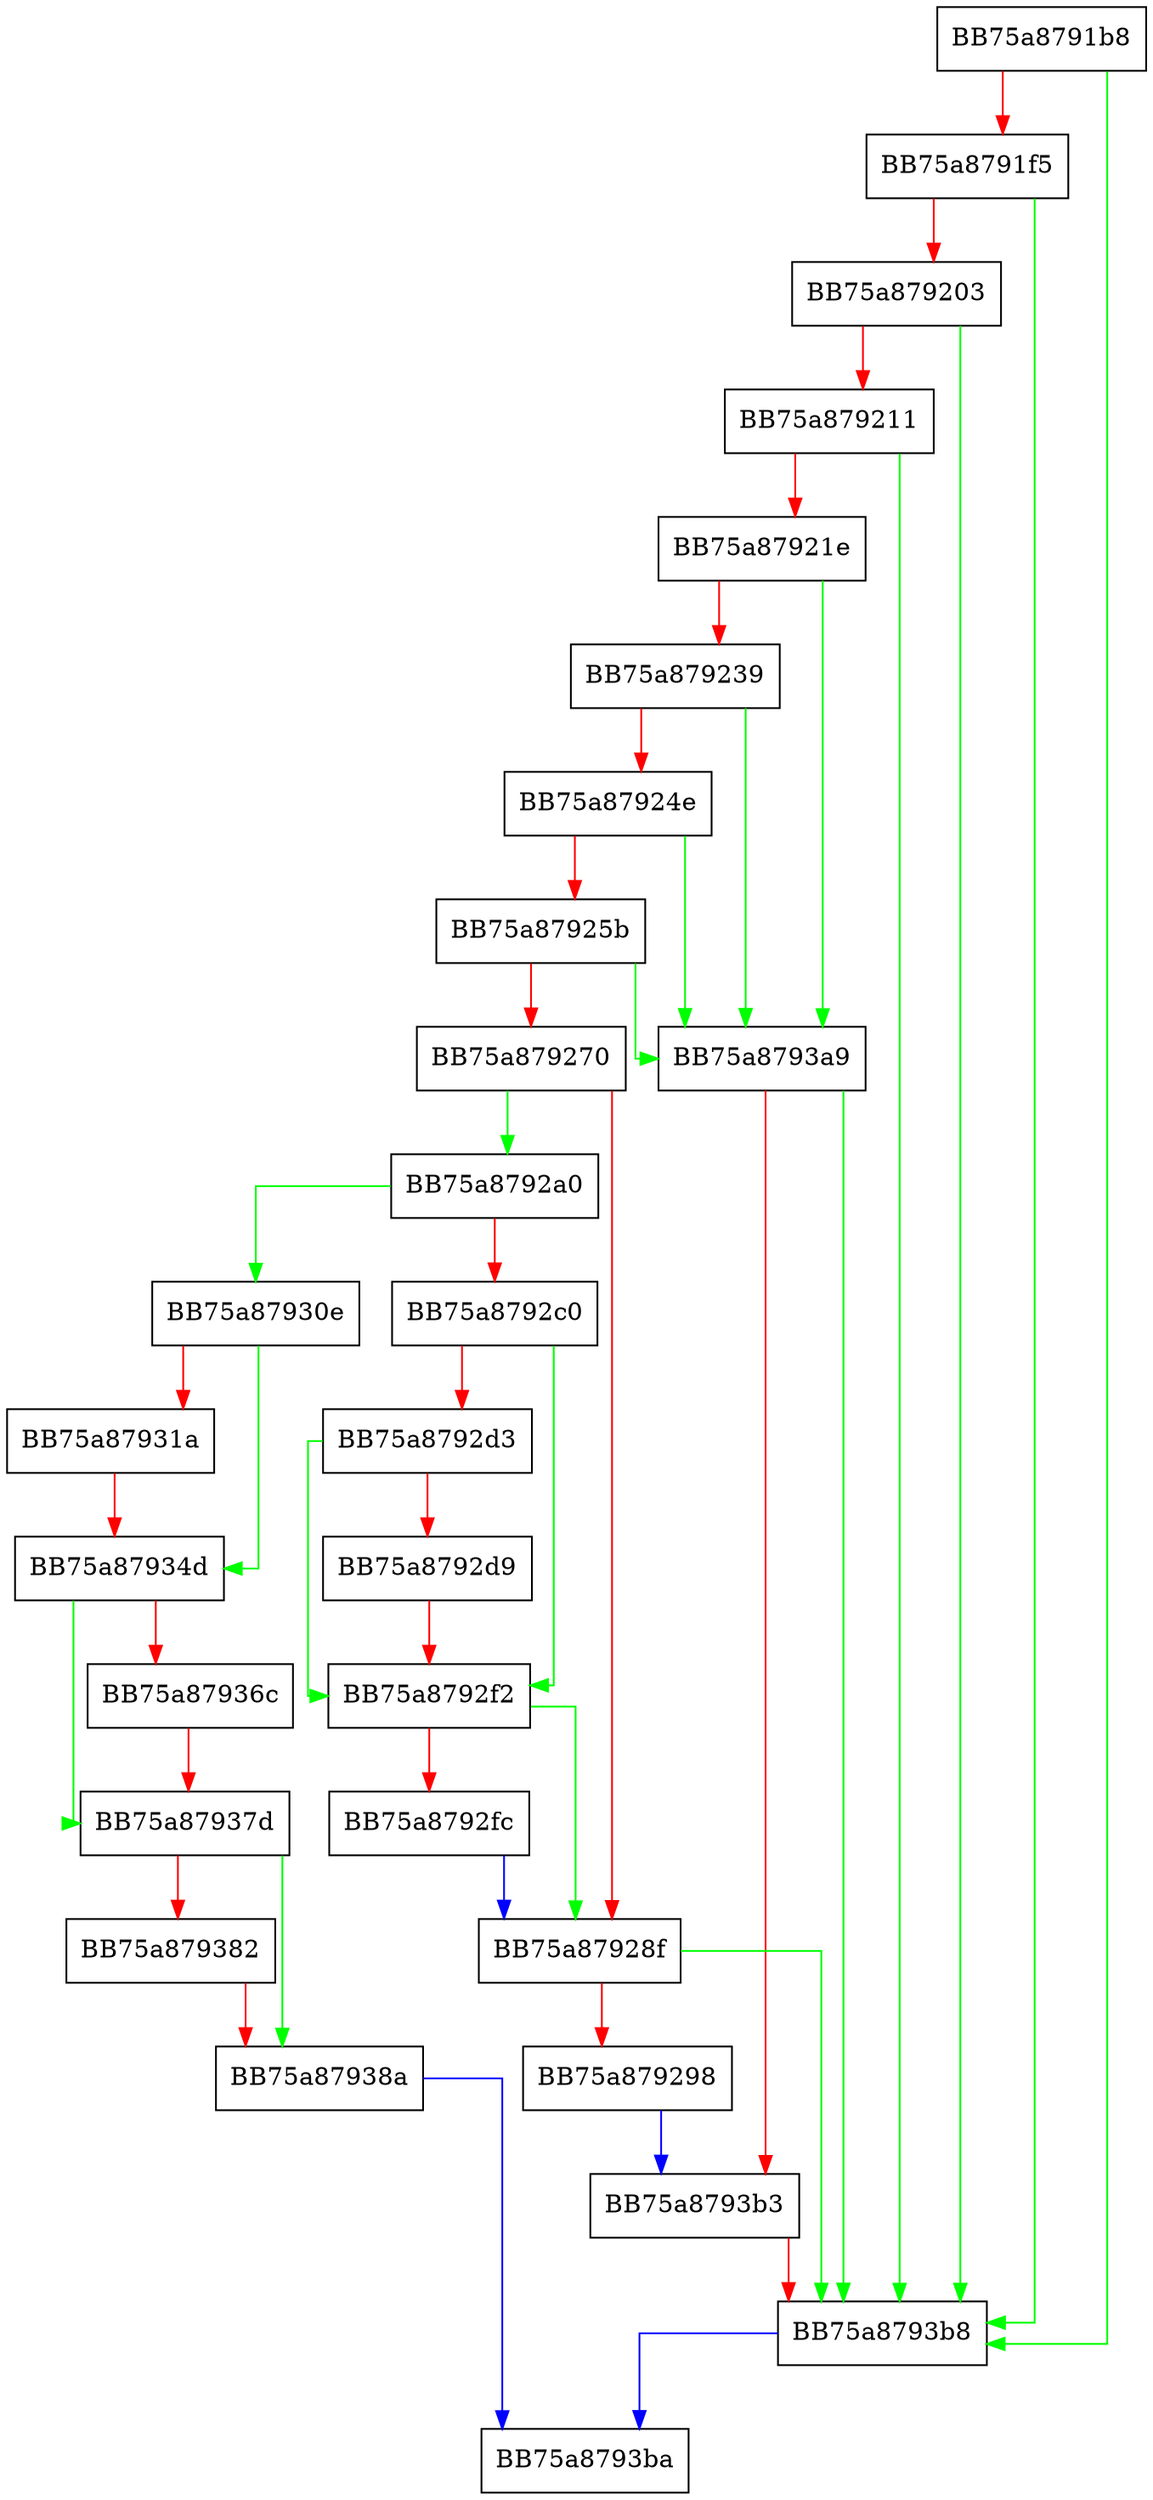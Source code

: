 digraph PopulateAppleCertificates {
  node [shape="box"];
  graph [splines=ortho];
  BB75a8791b8 -> BB75a8793b8 [color="green"];
  BB75a8791b8 -> BB75a8791f5 [color="red"];
  BB75a8791f5 -> BB75a8793b8 [color="green"];
  BB75a8791f5 -> BB75a879203 [color="red"];
  BB75a879203 -> BB75a8793b8 [color="green"];
  BB75a879203 -> BB75a879211 [color="red"];
  BB75a879211 -> BB75a8793b8 [color="green"];
  BB75a879211 -> BB75a87921e [color="red"];
  BB75a87921e -> BB75a8793a9 [color="green"];
  BB75a87921e -> BB75a879239 [color="red"];
  BB75a879239 -> BB75a8793a9 [color="green"];
  BB75a879239 -> BB75a87924e [color="red"];
  BB75a87924e -> BB75a8793a9 [color="green"];
  BB75a87924e -> BB75a87925b [color="red"];
  BB75a87925b -> BB75a8793a9 [color="green"];
  BB75a87925b -> BB75a879270 [color="red"];
  BB75a879270 -> BB75a8792a0 [color="green"];
  BB75a879270 -> BB75a87928f [color="red"];
  BB75a87928f -> BB75a8793b8 [color="green"];
  BB75a87928f -> BB75a879298 [color="red"];
  BB75a879298 -> BB75a8793b3 [color="blue"];
  BB75a8792a0 -> BB75a87930e [color="green"];
  BB75a8792a0 -> BB75a8792c0 [color="red"];
  BB75a8792c0 -> BB75a8792f2 [color="green"];
  BB75a8792c0 -> BB75a8792d3 [color="red"];
  BB75a8792d3 -> BB75a8792f2 [color="green"];
  BB75a8792d3 -> BB75a8792d9 [color="red"];
  BB75a8792d9 -> BB75a8792f2 [color="red"];
  BB75a8792f2 -> BB75a87928f [color="green"];
  BB75a8792f2 -> BB75a8792fc [color="red"];
  BB75a8792fc -> BB75a87928f [color="blue"];
  BB75a87930e -> BB75a87934d [color="green"];
  BB75a87930e -> BB75a87931a [color="red"];
  BB75a87931a -> BB75a87934d [color="red"];
  BB75a87934d -> BB75a87937d [color="green"];
  BB75a87934d -> BB75a87936c [color="red"];
  BB75a87936c -> BB75a87937d [color="red"];
  BB75a87937d -> BB75a87938a [color="green"];
  BB75a87937d -> BB75a879382 [color="red"];
  BB75a879382 -> BB75a87938a [color="red"];
  BB75a87938a -> BB75a8793ba [color="blue"];
  BB75a8793a9 -> BB75a8793b8 [color="green"];
  BB75a8793a9 -> BB75a8793b3 [color="red"];
  BB75a8793b3 -> BB75a8793b8 [color="red"];
  BB75a8793b8 -> BB75a8793ba [color="blue"];
}